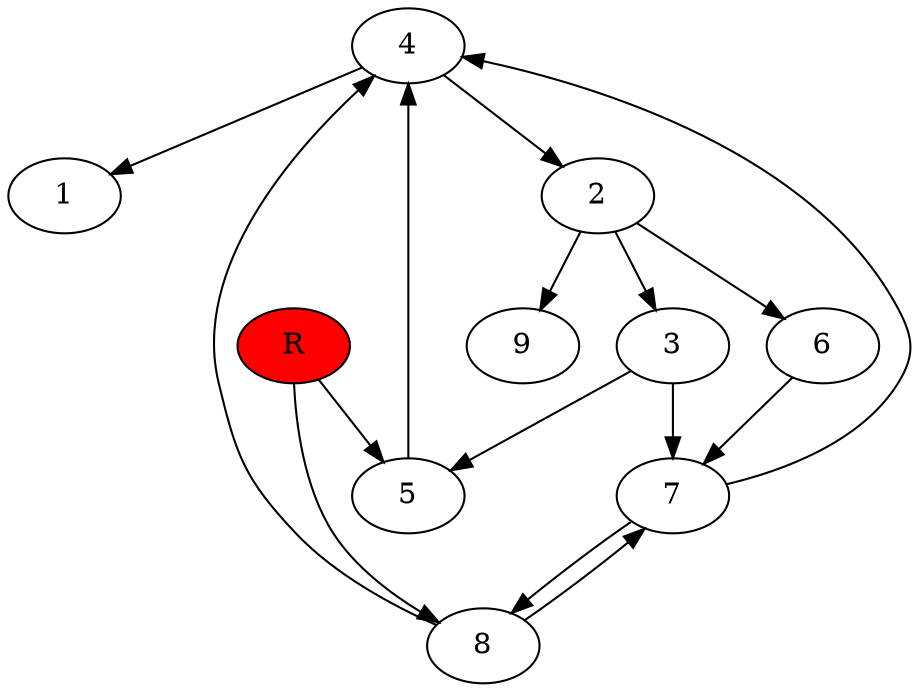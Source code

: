 digraph prb33756 {
	1
	2
	3
	4
	5
	6
	7
	8
	R [fillcolor="#ff0000" style=filled]
	2 -> 3
	2 -> 6
	2 -> 9
	3 -> 5
	3 -> 7
	4 -> 1
	4 -> 2
	5 -> 4
	6 -> 7
	7 -> 4
	7 -> 8
	8 -> 4
	8 -> 7
	R -> 5
	R -> 8
}
